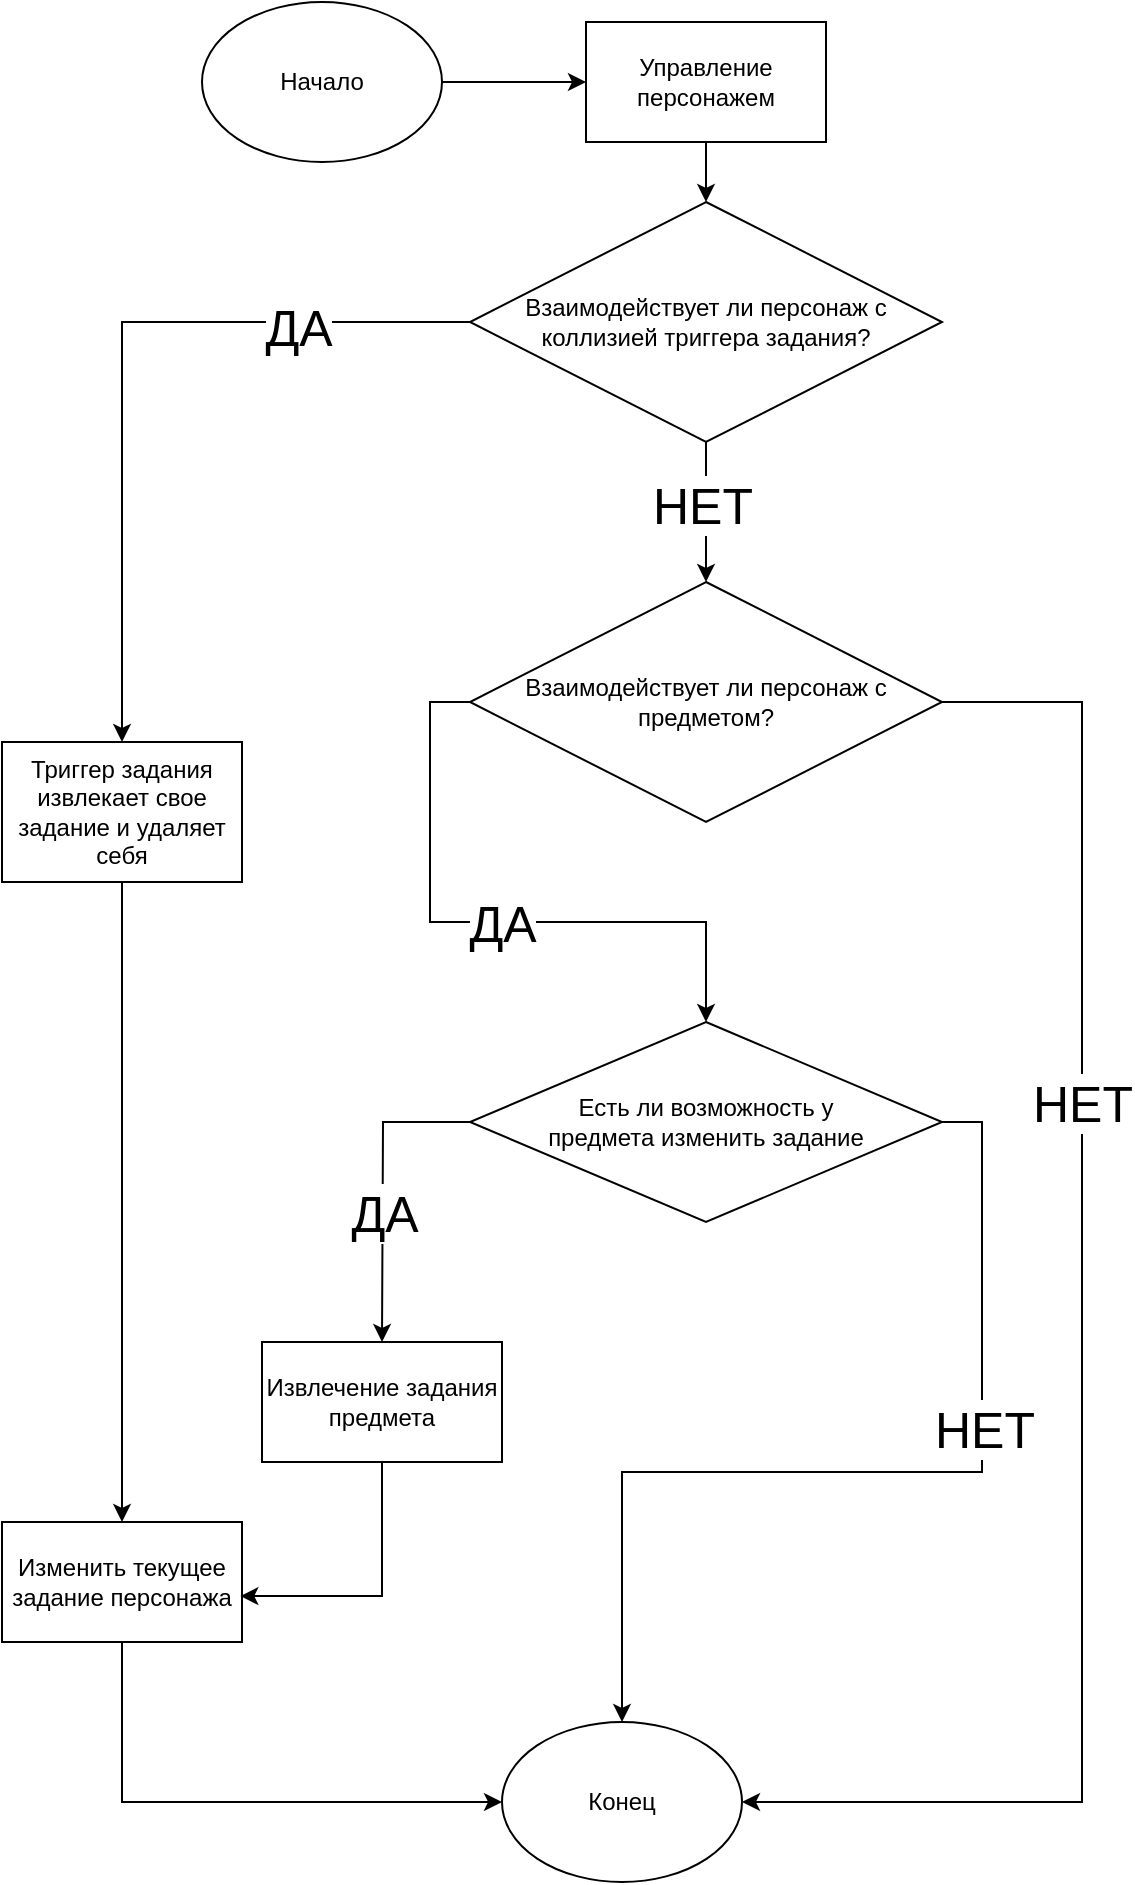 <mxfile version="22.1.8" type="github">
  <diagram name="Page-1" id="ySlSw5_M_sLU7GGw0Z9M">
    <mxGraphModel dx="1687" dy="2050" grid="1" gridSize="10" guides="1" tooltips="1" connect="1" arrows="1" fold="1" page="1" pageScale="1" pageWidth="827" pageHeight="1169" math="0" shadow="0">
      <root>
        <mxCell id="0" />
        <mxCell id="1" parent="0" />
        <mxCell id="usbiAw8nYYeh4ZXMif26-12" style="edgeStyle=orthogonalEdgeStyle;rounded=0;orthogonalLoop=1;jettySize=auto;html=1;" parent="1" source="usbiAw8nYYeh4ZXMif26-1" target="kvZ6xCvsSwgFcPfLte7n-1" edge="1">
          <mxGeometry relative="1" as="geometry" />
        </mxCell>
        <mxCell id="usbiAw8nYYeh4ZXMif26-1" value="Начало" style="ellipse;whiteSpace=wrap;html=1;" parent="1" vertex="1">
          <mxGeometry x="190" y="-330" width="120" height="80" as="geometry" />
        </mxCell>
        <mxCell id="usbiAw8nYYeh4ZXMif26-2" value="Конец" style="ellipse;whiteSpace=wrap;html=1;" parent="1" vertex="1">
          <mxGeometry x="340" y="530" width="120" height="80" as="geometry" />
        </mxCell>
        <mxCell id="usbiAw8nYYeh4ZXMif26-9" style="edgeStyle=orthogonalEdgeStyle;rounded=0;orthogonalLoop=1;jettySize=auto;html=1;entryX=0.5;entryY=0;entryDx=0;entryDy=0;exitX=0;exitY=0.5;exitDx=0;exitDy=0;" parent="1" source="usbiAw8nYYeh4ZXMif26-4" edge="1">
          <mxGeometry relative="1" as="geometry">
            <mxPoint x="280" y="340" as="targetPoint" />
          </mxGeometry>
        </mxCell>
        <mxCell id="usbiAw8nYYeh4ZXMif26-17" value="&lt;font style=&quot;font-size: 25px;&quot;&gt;ДА&lt;/font&gt;" style="edgeLabel;html=1;align=center;verticalAlign=middle;resizable=0;points=[];" parent="usbiAw8nYYeh4ZXMif26-9" vertex="1" connectable="0">
          <mxGeometry x="-0.015" relative="1" as="geometry">
            <mxPoint y="13" as="offset" />
          </mxGeometry>
        </mxCell>
        <mxCell id="usbiAw8nYYeh4ZXMif26-10" style="edgeStyle=orthogonalEdgeStyle;rounded=0;orthogonalLoop=1;jettySize=auto;html=1;entryX=0.5;entryY=0;entryDx=0;entryDy=0;exitX=1;exitY=0.5;exitDx=0;exitDy=0;" parent="1" source="usbiAw8nYYeh4ZXMif26-4" target="usbiAw8nYYeh4ZXMif26-2" edge="1">
          <mxGeometry relative="1" as="geometry" />
        </mxCell>
        <mxCell id="usbiAw8nYYeh4ZXMif26-16" value="&lt;font style=&quot;font-size: 25px;&quot;&gt;НЕТ&lt;/font&gt;" style="edgeLabel;html=1;align=center;verticalAlign=middle;resizable=0;points=[];" parent="usbiAw8nYYeh4ZXMif26-10" vertex="1" connectable="0">
          <mxGeometry x="-0.649" y="1" relative="1" as="geometry">
            <mxPoint y="85" as="offset" />
          </mxGeometry>
        </mxCell>
        <mxCell id="usbiAw8nYYeh4ZXMif26-4" value="Есть ли возможность у&lt;br&gt;&lt;div&gt;предмета изменить задание&lt;/div&gt;" style="rhombus;whiteSpace=wrap;html=1;" parent="1" vertex="1">
          <mxGeometry x="324" y="180" width="236" height="100" as="geometry" />
        </mxCell>
        <mxCell id="usbiAw8nYYeh4ZXMif26-11" style="edgeStyle=orthogonalEdgeStyle;rounded=0;orthogonalLoop=1;jettySize=auto;html=1;entryX=0;entryY=0.5;entryDx=0;entryDy=0;exitX=0.5;exitY=1;exitDx=0;exitDy=0;" parent="1" source="usbiAw8nYYeh4ZXMif26-5" target="usbiAw8nYYeh4ZXMif26-2" edge="1">
          <mxGeometry relative="1" as="geometry" />
        </mxCell>
        <mxCell id="usbiAw8nYYeh4ZXMif26-5" value="Изменить текущее задание персонажа" style="rounded=0;whiteSpace=wrap;html=1;" parent="1" vertex="1">
          <mxGeometry x="90" y="430" width="120" height="60" as="geometry" />
        </mxCell>
        <mxCell id="BeVRUTkcqsDYXYFoZC7m-2" style="edgeStyle=orthogonalEdgeStyle;rounded=0;orthogonalLoop=1;jettySize=auto;html=1;" edge="1" parent="1" source="zfuQiPJrvHgYKoafhzGC-7" target="usbiAw8nYYeh4ZXMif26-5">
          <mxGeometry relative="1" as="geometry" />
        </mxCell>
        <mxCell id="zfuQiPJrvHgYKoafhzGC-7" value="Триггер задания извлекает свое задание и удаляет себя" style="rounded=0;whiteSpace=wrap;html=1;" parent="1" vertex="1">
          <mxGeometry x="90" y="40" width="120" height="70" as="geometry" />
        </mxCell>
        <mxCell id="zfuQiPJrvHgYKoafhzGC-11" style="edgeStyle=orthogonalEdgeStyle;rounded=0;orthogonalLoop=1;jettySize=auto;html=1;entryX=0.993;entryY=0.617;entryDx=0;entryDy=0;entryPerimeter=0;exitX=0.5;exitY=1;exitDx=0;exitDy=0;" parent="1" target="usbiAw8nYYeh4ZXMif26-5" edge="1">
          <mxGeometry relative="1" as="geometry">
            <mxPoint x="280" y="400" as="sourcePoint" />
            <Array as="points">
              <mxPoint x="280" y="467" />
            </Array>
          </mxGeometry>
        </mxCell>
        <mxCell id="zfuQiPJrvHgYKoafhzGC-12" value="Извлечение задания предмета" style="rounded=0;whiteSpace=wrap;html=1;" parent="1" vertex="1">
          <mxGeometry x="220" y="340" width="120" height="60" as="geometry" />
        </mxCell>
        <mxCell id="kvZ6xCvsSwgFcPfLte7n-3" style="edgeStyle=orthogonalEdgeStyle;rounded=0;orthogonalLoop=1;jettySize=auto;html=1;" parent="1" source="kvZ6xCvsSwgFcPfLte7n-1" target="kvZ6xCvsSwgFcPfLte7n-2" edge="1">
          <mxGeometry relative="1" as="geometry" />
        </mxCell>
        <mxCell id="kvZ6xCvsSwgFcPfLte7n-1" value="Управление персонажем" style="rounded=0;whiteSpace=wrap;html=1;" parent="1" vertex="1">
          <mxGeometry x="382" y="-320" width="120" height="60" as="geometry" />
        </mxCell>
        <mxCell id="kvZ6xCvsSwgFcPfLte7n-4" style="edgeStyle=orthogonalEdgeStyle;rounded=0;orthogonalLoop=1;jettySize=auto;html=1;" parent="1" source="kvZ6xCvsSwgFcPfLte7n-2" target="zfuQiPJrvHgYKoafhzGC-7" edge="1">
          <mxGeometry relative="1" as="geometry" />
        </mxCell>
        <mxCell id="kvZ6xCvsSwgFcPfLte7n-5" value="&lt;font style=&quot;font-size: 25px;&quot;&gt;ДА&lt;/font&gt;" style="edgeLabel;html=1;align=center;verticalAlign=middle;resizable=0;points=[];" parent="kvZ6xCvsSwgFcPfLte7n-4" vertex="1" connectable="0">
          <mxGeometry x="-0.552" y="2" relative="1" as="geometry">
            <mxPoint as="offset" />
          </mxGeometry>
        </mxCell>
        <mxCell id="kvZ6xCvsSwgFcPfLte7n-15" style="edgeStyle=orthogonalEdgeStyle;rounded=0;orthogonalLoop=1;jettySize=auto;html=1;exitX=0.5;exitY=1;exitDx=0;exitDy=0;entryX=0.5;entryY=0;entryDx=0;entryDy=0;" parent="1" source="kvZ6xCvsSwgFcPfLte7n-2" target="kvZ6xCvsSwgFcPfLte7n-6" edge="1">
          <mxGeometry relative="1" as="geometry" />
        </mxCell>
        <mxCell id="kvZ6xCvsSwgFcPfLte7n-16" value="&lt;font style=&quot;font-size: 25px;&quot;&gt;НЕТ&lt;/font&gt;" style="edgeLabel;html=1;align=center;verticalAlign=middle;resizable=0;points=[];" parent="kvZ6xCvsSwgFcPfLte7n-15" vertex="1" connectable="0">
          <mxGeometry x="-0.133" y="-2" relative="1" as="geometry">
            <mxPoint as="offset" />
          </mxGeometry>
        </mxCell>
        <mxCell id="kvZ6xCvsSwgFcPfLte7n-2" value="Взаимодействует ли персонаж  с коллизией триггера задания?" style="rhombus;whiteSpace=wrap;html=1;" parent="1" vertex="1">
          <mxGeometry x="324" y="-230" width="236" height="120" as="geometry" />
        </mxCell>
        <mxCell id="kvZ6xCvsSwgFcPfLte7n-11" style="edgeStyle=orthogonalEdgeStyle;rounded=0;orthogonalLoop=1;jettySize=auto;html=1;entryX=1;entryY=0.5;entryDx=0;entryDy=0;exitX=1;exitY=0.5;exitDx=0;exitDy=0;" parent="1" source="kvZ6xCvsSwgFcPfLte7n-6" target="usbiAw8nYYeh4ZXMif26-2" edge="1">
          <mxGeometry relative="1" as="geometry">
            <Array as="points">
              <mxPoint x="630" y="20" />
              <mxPoint x="630" y="570" />
            </Array>
          </mxGeometry>
        </mxCell>
        <mxCell id="kvZ6xCvsSwgFcPfLte7n-12" value="&lt;font style=&quot;font-size: 25px;&quot;&gt;НЕТ&lt;/font&gt;" style="edgeLabel;html=1;align=center;verticalAlign=middle;resizable=0;points=[];" parent="kvZ6xCvsSwgFcPfLte7n-11" vertex="1" connectable="0">
          <mxGeometry x="-0.317" relative="1" as="geometry">
            <mxPoint as="offset" />
          </mxGeometry>
        </mxCell>
        <mxCell id="kvZ6xCvsSwgFcPfLte7n-6" value="Взаимодействует ли персонаж  с предметом?" style="rhombus;whiteSpace=wrap;html=1;" parent="1" vertex="1">
          <mxGeometry x="324" y="-40" width="236" height="120" as="geometry" />
        </mxCell>
        <mxCell id="kvZ6xCvsSwgFcPfLte7n-7" style="edgeStyle=orthogonalEdgeStyle;rounded=0;orthogonalLoop=1;jettySize=auto;html=1;entryX=0.5;entryY=0;entryDx=0;entryDy=0;exitX=0;exitY=0.5;exitDx=0;exitDy=0;" parent="1" source="kvZ6xCvsSwgFcPfLte7n-6" target="usbiAw8nYYeh4ZXMif26-4" edge="1">
          <mxGeometry relative="1" as="geometry">
            <mxPoint x="290" y="350" as="targetPoint" />
            <mxPoint x="334" y="240" as="sourcePoint" />
          </mxGeometry>
        </mxCell>
        <mxCell id="kvZ6xCvsSwgFcPfLte7n-8" value="&lt;font style=&quot;font-size: 25px;&quot;&gt;ДА&lt;/font&gt;" style="edgeLabel;html=1;align=center;verticalAlign=middle;resizable=0;points=[];" parent="kvZ6xCvsSwgFcPfLte7n-7" vertex="1" connectable="0">
          <mxGeometry x="-0.015" relative="1" as="geometry">
            <mxPoint x="9" as="offset" />
          </mxGeometry>
        </mxCell>
      </root>
    </mxGraphModel>
  </diagram>
</mxfile>

